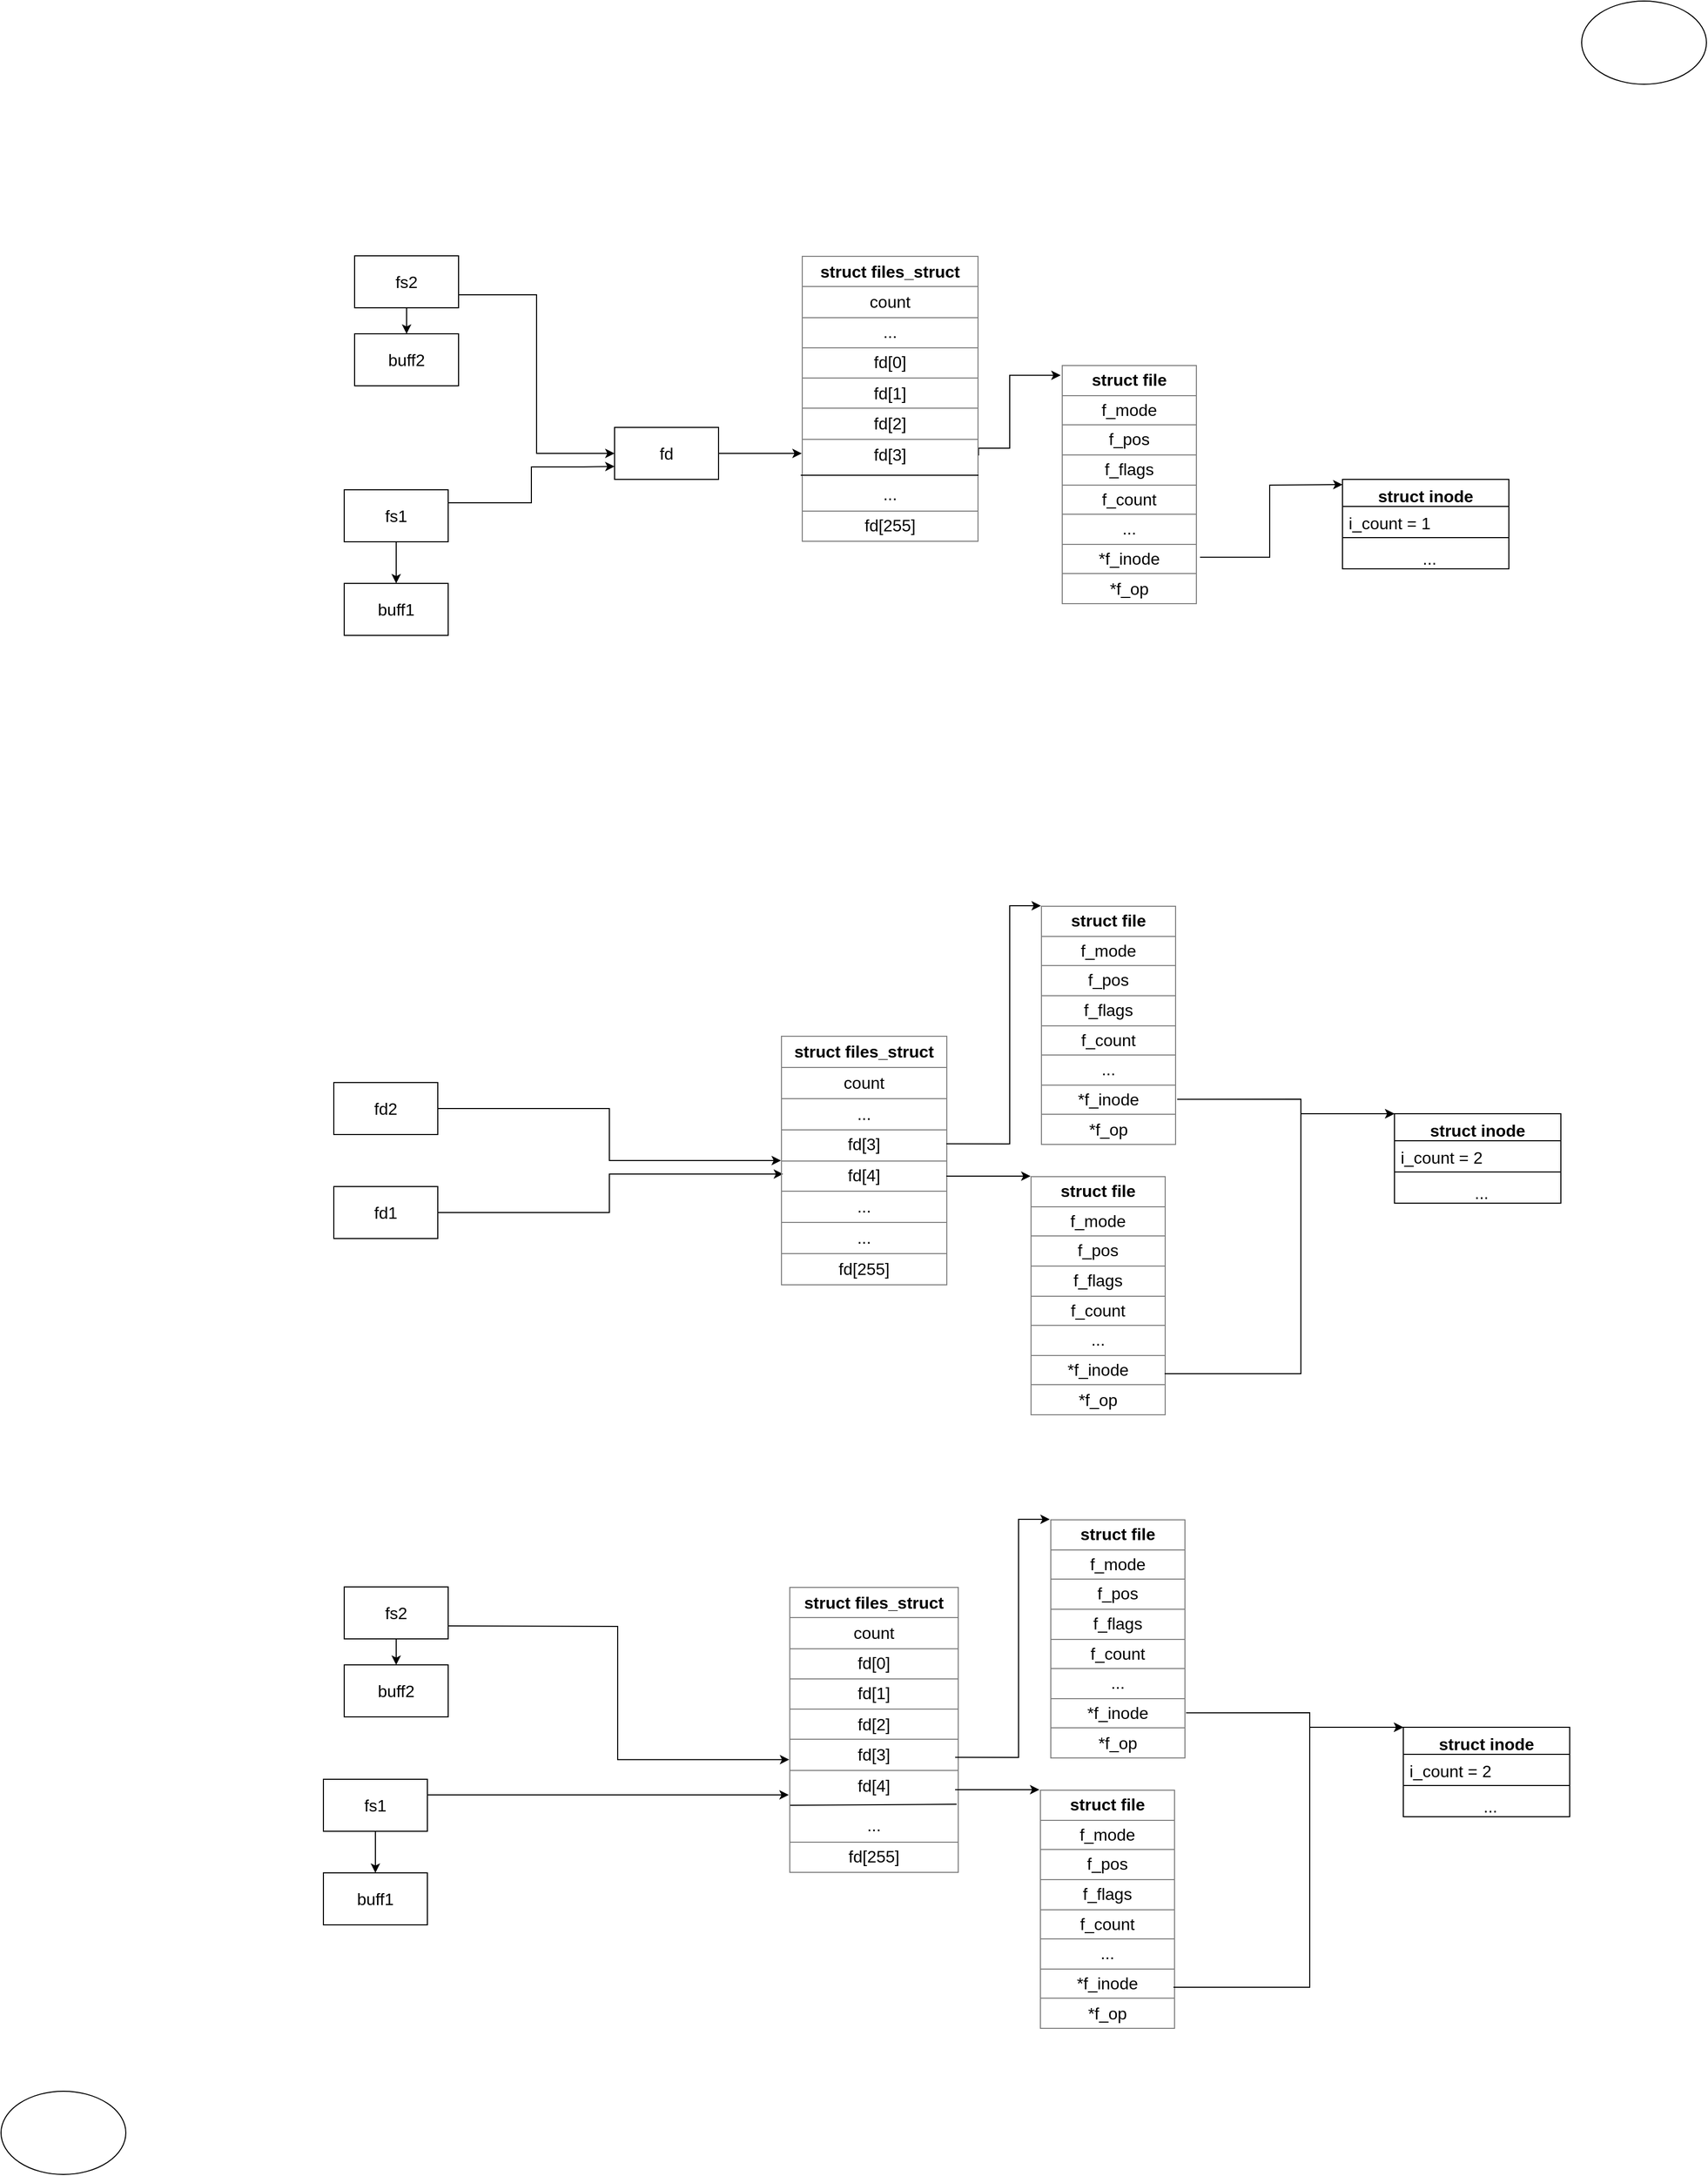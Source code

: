 <mxfile version="14.6.12" type="device" pages="3"><diagram id="3lZkyH6B-457ckv3Zj_H" name="os5_1"><mxGraphModel dx="4225" dy="2963" grid="1" gridSize="10" guides="1" tooltips="1" connect="1" arrows="1" fold="1" page="1" pageScale="1" pageWidth="850" pageHeight="1100" math="0" shadow="0"><root><mxCell id="0"/><mxCell id="1" parent="0"/><mxCell id="iBHcfalz3HtS7n1CRZev-12" style="edgeStyle=orthogonalEdgeStyle;rounded=0;orthogonalLoop=1;jettySize=auto;html=1;exitX=1;exitY=0.75;exitDx=0;exitDy=0;entryX=0;entryY=0.5;entryDx=0;entryDy=0;" parent="1" source="iBHcfalz3HtS7n1CRZev-1" target="iBHcfalz3HtS7n1CRZev-9" edge="1"><mxGeometry relative="1" as="geometry"/></mxCell><mxCell id="4EE2T88Vbik8Q-8ipsxU-1" style="edgeStyle=orthogonalEdgeStyle;rounded=0;orthogonalLoop=1;jettySize=auto;html=1;exitX=0.5;exitY=1;exitDx=0;exitDy=0;entryX=0.5;entryY=0;entryDx=0;entryDy=0;" parent="1" source="iBHcfalz3HtS7n1CRZev-1" target="iBHcfalz3HtS7n1CRZev-5" edge="1"><mxGeometry relative="1" as="geometry"/></mxCell><mxCell id="iBHcfalz3HtS7n1CRZev-1" value="&lt;font style=&quot;font-size: 16px&quot;&gt;fs2&lt;/font&gt;" style="rounded=0;whiteSpace=wrap;html=1;" parent="1" vertex="1"><mxGeometry x="90" y="55" width="100" height="50" as="geometry"/></mxCell><mxCell id="iBHcfalz3HtS7n1CRZev-13" style="edgeStyle=orthogonalEdgeStyle;rounded=0;orthogonalLoop=1;jettySize=auto;html=1;exitX=1;exitY=0.25;exitDx=0;exitDy=0;entryX=0;entryY=0.75;entryDx=0;entryDy=0;" parent="1" source="iBHcfalz3HtS7n1CRZev-2" target="iBHcfalz3HtS7n1CRZev-9" edge="1"><mxGeometry relative="1" as="geometry"><Array as="points"><mxPoint x="260" y="293"/><mxPoint x="260" y="258"/><mxPoint x="310" y="258"/></Array></mxGeometry></mxCell><mxCell id="4EE2T88Vbik8Q-8ipsxU-2" style="edgeStyle=orthogonalEdgeStyle;rounded=0;orthogonalLoop=1;jettySize=auto;html=1;exitX=0.5;exitY=1;exitDx=0;exitDy=0;entryX=0.5;entryY=0;entryDx=0;entryDy=0;" parent="1" source="iBHcfalz3HtS7n1CRZev-2" target="iBHcfalz3HtS7n1CRZev-6" edge="1"><mxGeometry relative="1" as="geometry"/></mxCell><mxCell id="iBHcfalz3HtS7n1CRZev-2" value="&lt;font style=&quot;font-size: 16px&quot;&gt;fs1&lt;/font&gt;" style="rounded=0;whiteSpace=wrap;html=1;" parent="1" vertex="1"><mxGeometry x="80" y="280" width="100" height="50" as="geometry"/></mxCell><mxCell id="iBHcfalz3HtS7n1CRZev-5" value="&lt;font style=&quot;font-size: 16px&quot;&gt;buff2&lt;/font&gt;" style="rounded=0;whiteSpace=wrap;html=1;" parent="1" vertex="1"><mxGeometry x="90" y="130" width="100" height="50" as="geometry"/></mxCell><mxCell id="iBHcfalz3HtS7n1CRZev-6" value="&lt;font style=&quot;font-size: 16px&quot;&gt;buff1&lt;/font&gt;" style="rounded=0;whiteSpace=wrap;html=1;" parent="1" vertex="1"><mxGeometry x="80" y="370" width="100" height="50" as="geometry"/></mxCell><mxCell id="dDY1ocg6oB-E4uYZxYtQ-2" style="edgeStyle=orthogonalEdgeStyle;rounded=0;orthogonalLoop=1;jettySize=auto;html=1;exitX=1;exitY=0.5;exitDx=0;exitDy=0;entryX=0;entryY=0.691;entryDx=0;entryDy=0;entryPerimeter=0;" parent="1" source="iBHcfalz3HtS7n1CRZev-9" target="iBHcfalz3HtS7n1CRZev-14" edge="1"><mxGeometry relative="1" as="geometry"><Array as="points"/></mxGeometry></mxCell><mxCell id="iBHcfalz3HtS7n1CRZev-9" value="&lt;font style=&quot;font-size: 16px&quot;&gt;fd&lt;/font&gt;" style="rounded=0;whiteSpace=wrap;html=1;" parent="1" vertex="1"><mxGeometry x="340" y="220" width="100" height="50" as="geometry"/></mxCell><mxCell id="iBHcfalz3HtS7n1CRZev-18" style="edgeStyle=orthogonalEdgeStyle;rounded=0;orthogonalLoop=1;jettySize=auto;html=1;exitX=1;exitY=0.698;exitDx=0;exitDy=0;entryX=-0.008;entryY=0.043;entryDx=0;entryDy=0;entryPerimeter=0;exitPerimeter=0;" parent="1" source="iBHcfalz3HtS7n1CRZev-14" target="iBHcfalz3HtS7n1CRZev-17" edge="1"><mxGeometry relative="1" as="geometry"><Array as="points"><mxPoint x="690" y="240"/><mxPoint x="720" y="240"/><mxPoint x="720" y="170"/></Array></mxGeometry></mxCell><mxCell id="iBHcfalz3HtS7n1CRZev-14" value="&lt;table style=&quot;width: 100% ; height: 100% ; border-collapse: collapse ; font-size: 16px&quot; width=&quot;100%&quot; cellpadding=&quot;4&quot; border=&quot;1&quot;&gt;&lt;tbody&gt;&lt;tr&gt;&lt;th align=&quot;center&quot;&gt;&lt;font style=&quot;font-size: 16px&quot;&gt;&lt;b&gt;struct files_struct&lt;br&gt;&lt;/b&gt;&lt;/font&gt;&lt;/th&gt;&lt;/tr&gt;&lt;tr align=&quot;center&quot;&gt;&lt;td&gt;&lt;font style=&quot;font-size: 16px&quot;&gt;count&lt;/font&gt;&lt;/td&gt;&lt;/tr&gt;&lt;tr align=&quot;center&quot;&gt;&lt;td&gt;&lt;font style=&quot;font-size: 16px&quot;&gt;...&lt;br&gt;&lt;/font&gt;&lt;/td&gt;&lt;/tr&gt;&lt;tr align=&quot;center&quot;&gt;&lt;td&gt;&lt;font style=&quot;font-size: 16px&quot;&gt;fd[0]&lt;br&gt;&lt;/font&gt;&lt;/td&gt;&lt;/tr&gt;&lt;tr align=&quot;center&quot;&gt;&lt;td&gt;&lt;font style=&quot;font-size: 16px&quot;&gt;fd[1]&lt;br&gt;&lt;/font&gt;&lt;/td&gt;&lt;/tr&gt;&lt;tr&gt;&lt;td style=&quot;text-align: center&quot;&gt;fd[2]&lt;/td&gt;&lt;/tr&gt;&lt;tr align=&quot;center&quot;&gt;&lt;td&gt;fd[3]&lt;br&gt;&lt;br&gt;...&lt;/td&gt;&lt;/tr&gt;&lt;tr align=&quot;center&quot;&gt;&lt;td&gt;&lt;font style=&quot;font-size: 16px&quot;&gt;fd[255]&lt;br&gt;&lt;/font&gt;&lt;/td&gt;&lt;/tr&gt;&lt;/tbody&gt;&lt;/table&gt;" style="text;html=1;strokeColor=none;fillColor=none;overflow=fill;" parent="1" vertex="1"><mxGeometry x="520" y="55" width="170" height="275" as="geometry"/></mxCell><mxCell id="iBHcfalz3HtS7n1CRZev-17" value="&lt;table style=&quot;width: 100% ; height: 100% ; border-collapse: collapse ; font-size: 16px&quot; width=&quot;100%&quot; cellpadding=&quot;4&quot; border=&quot;1&quot;&gt;&lt;tbody&gt;&lt;tr&gt;&lt;th align=&quot;center&quot;&gt;&lt;font style=&quot;font-size: 16px&quot;&gt;&lt;b&gt;struct file&lt;br&gt;&lt;/b&gt;&lt;/font&gt;&lt;/th&gt;&lt;/tr&gt;&lt;tr align=&quot;center&quot;&gt;&lt;td&gt;f_mode&lt;br&gt;&lt;/td&gt;&lt;/tr&gt;&lt;tr align=&quot;center&quot;&gt;&lt;td&gt;&lt;font style=&quot;font-size: 16px&quot;&gt;f_pos&lt;br&gt;&lt;/font&gt;&lt;/td&gt;&lt;/tr&gt;&lt;tr align=&quot;center&quot;&gt;&lt;td&gt;&lt;font style=&quot;font-size: 16px&quot;&gt;f_flags&lt;br&gt;&lt;/font&gt;&lt;/td&gt;&lt;/tr&gt;&lt;tr align=&quot;center&quot;&gt;&lt;td&gt;&lt;font style=&quot;font-size: 16px&quot;&gt;f_count&lt;br&gt;&lt;/font&gt;&lt;/td&gt;&lt;/tr&gt;&lt;tr align=&quot;center&quot;&gt;&lt;td&gt;&lt;font style=&quot;font-size: 16px&quot;&gt;...&lt;br&gt;&lt;/font&gt;&lt;/td&gt;&lt;/tr&gt;&lt;tr align=&quot;center&quot;&gt;&lt;td&gt;&lt;font style=&quot;font-size: 16px&quot;&gt;*f_inode&lt;br&gt;&lt;/font&gt;&lt;/td&gt;&lt;/tr&gt;&lt;tr align=&quot;center&quot;&gt;&lt;td&gt;*f_op&lt;br&gt;&lt;/td&gt;&lt;/tr&gt;&lt;/tbody&gt;&lt;/table&gt;" style="text;html=1;strokeColor=none;fillColor=none;overflow=fill;" parent="1" vertex="1"><mxGeometry x="770" y="160" width="130" height="230" as="geometry"/></mxCell><mxCell id="iBHcfalz3HtS7n1CRZev-20" style="edgeStyle=orthogonalEdgeStyle;rounded=0;orthogonalLoop=1;jettySize=auto;html=1;exitX=0;exitY=0.5;exitDx=0;exitDy=0;entryX=1.023;entryY=0.804;entryDx=0;entryDy=0;entryPerimeter=0;startArrow=classic;startFill=1;endArrow=none;endFill=0;" parent="1" target="iBHcfalz3HtS7n1CRZev-17" edge="1"><mxGeometry relative="1" as="geometry"><mxPoint x="1040" y="275" as="sourcePoint"/></mxGeometry></mxCell><mxCell id="IGV6GITC1BkFRd7kM9qq-7" value="" style="ellipse;whiteSpace=wrap;html=1;fillColor=none;" parent="1" vertex="1"><mxGeometry x="-250" y="1820" width="120" height="80" as="geometry"/></mxCell><mxCell id="IGV6GITC1BkFRd7kM9qq-8" value="" style="ellipse;whiteSpace=wrap;html=1;fillColor=none;" parent="1" vertex="1"><mxGeometry x="1270" y="-190" width="120" height="80" as="geometry"/></mxCell><mxCell id="IGV6GITC1BkFRd7kM9qq-27" style="edgeStyle=orthogonalEdgeStyle;rounded=0;orthogonalLoop=1;jettySize=auto;html=1;exitX=1;exitY=0.5;exitDx=0;exitDy=0;entryX=0.013;entryY=0.554;entryDx=0;entryDy=0;entryPerimeter=0;fontSize=16;" parent="1" source="IGV6GITC1BkFRd7kM9qq-12" target="IGV6GITC1BkFRd7kM9qq-17" edge="1"><mxGeometry relative="1" as="geometry"/></mxCell><mxCell id="IGV6GITC1BkFRd7kM9qq-12" value="&lt;span style=&quot;font-size: 16px&quot;&gt;fd1&lt;/span&gt;" style="rounded=0;whiteSpace=wrap;html=1;" parent="1" vertex="1"><mxGeometry x="70" y="950" width="100" height="50" as="geometry"/></mxCell><mxCell id="IGV6GITC1BkFRd7kM9qq-26" style="edgeStyle=orthogonalEdgeStyle;rounded=0;orthogonalLoop=1;jettySize=auto;html=1;exitX=1;exitY=0.5;exitDx=0;exitDy=0;fontSize=16;" parent="1" source="IGV6GITC1BkFRd7kM9qq-13" target="IGV6GITC1BkFRd7kM9qq-17" edge="1"><mxGeometry relative="1" as="geometry"><mxPoint x="490" y="910" as="targetPoint"/></mxGeometry></mxCell><mxCell id="IGV6GITC1BkFRd7kM9qq-13" value="&lt;span style=&quot;font-size: 16px&quot;&gt;fd2&lt;br&gt;&lt;/span&gt;" style="rounded=0;whiteSpace=wrap;html=1;" parent="1" vertex="1"><mxGeometry x="70" y="850" width="100" height="50" as="geometry"/></mxCell><mxCell id="IGV6GITC1BkFRd7kM9qq-17" value="&lt;table style=&quot;width: 100% ; height: 100% ; border-collapse: collapse ; font-size: 16px&quot; width=&quot;100%&quot; cellpadding=&quot;4&quot; border=&quot;1&quot;&gt;&lt;tbody&gt;&lt;tr&gt;&lt;th align=&quot;center&quot;&gt;&lt;font style=&quot;font-size: 16px&quot;&gt;&lt;b&gt;struct files_struct&lt;br&gt;&lt;/b&gt;&lt;/font&gt;&lt;/th&gt;&lt;/tr&gt;&lt;tr align=&quot;center&quot;&gt;&lt;td&gt;&lt;font style=&quot;font-size: 16px&quot;&gt;count&lt;/font&gt;&lt;/td&gt;&lt;/tr&gt;&lt;tr align=&quot;center&quot;&gt;&lt;td&gt;&lt;font style=&quot;font-size: 16px&quot;&gt;...&lt;br&gt;&lt;/font&gt;&lt;/td&gt;&lt;/tr&gt;&lt;tr align=&quot;center&quot;&gt;&lt;td&gt;&lt;font style=&quot;font-size: 16px&quot;&gt;fd[3]&lt;br&gt;&lt;/font&gt;&lt;/td&gt;&lt;/tr&gt;&lt;tr align=&quot;center&quot;&gt;&lt;td&gt;&lt;font style=&quot;font-size: 16px&quot;&gt;fd[4]&lt;br&gt;&lt;/font&gt;&lt;/td&gt;&lt;/tr&gt;&lt;tr&gt;&lt;td style=&quot;text-align: center&quot;&gt;...&lt;/td&gt;&lt;/tr&gt;&lt;tr align=&quot;center&quot;&gt;&lt;td&gt;&lt;font style=&quot;font-size: 16px&quot;&gt;...&lt;br&gt;&lt;/font&gt;&lt;/td&gt;&lt;/tr&gt;&lt;tr align=&quot;center&quot;&gt;&lt;td&gt;&lt;font style=&quot;font-size: 16px&quot;&gt;fd[255]&lt;br&gt;&lt;/font&gt;&lt;/td&gt;&lt;/tr&gt;&lt;/tbody&gt;&lt;/table&gt;" style="text;html=1;strokeColor=none;fillColor=none;overflow=fill;" parent="1" vertex="1"><mxGeometry x="500" y="805" width="160" height="240" as="geometry"/></mxCell><mxCell id="IGV6GITC1BkFRd7kM9qq-22" value="struct inode" style="swimlane;fontStyle=1;align=center;verticalAlign=top;childLayout=stackLayout;horizontal=1;startSize=26;horizontalStack=0;resizeParent=1;resizeParentMax=0;resizeLast=0;collapsible=1;marginBottom=0;fillColor=none;fontSize=16;" parent="1" vertex="1"><mxGeometry x="1040" y="270" width="160" height="86" as="geometry"/></mxCell><mxCell id="IGV6GITC1BkFRd7kM9qq-23" value="i_count = 1" style="text;strokeColor=none;fillColor=none;align=left;verticalAlign=top;spacingLeft=4;spacingRight=4;overflow=hidden;rotatable=0;points=[[0,0.5],[1,0.5]];portConstraint=eastwest;fontSize=16;" parent="IGV6GITC1BkFRd7kM9qq-22" vertex="1"><mxGeometry y="26" width="160" height="26" as="geometry"/></mxCell><mxCell id="IGV6GITC1BkFRd7kM9qq-24" value="" style="line;strokeWidth=1;fillColor=none;align=left;verticalAlign=middle;spacingTop=-1;spacingLeft=3;spacingRight=3;rotatable=0;labelPosition=right;points=[];portConstraint=eastwest;" parent="IGV6GITC1BkFRd7kM9qq-22" vertex="1"><mxGeometry y="52" width="160" height="8" as="geometry"/></mxCell><mxCell id="IGV6GITC1BkFRd7kM9qq-25" value="                ..." style="text;strokeColor=none;fillColor=none;align=left;verticalAlign=top;spacingLeft=4;spacingRight=4;overflow=hidden;rotatable=0;points=[[0,0.5],[1,0.5]];portConstraint=eastwest;fontSize=16;" parent="IGV6GITC1BkFRd7kM9qq-22" vertex="1"><mxGeometry y="60" width="160" height="26" as="geometry"/></mxCell><mxCell id="IGV6GITC1BkFRd7kM9qq-28" value="&lt;table style=&quot;width: 100% ; height: 100% ; border-collapse: collapse ; font-size: 16px&quot; width=&quot;100%&quot; cellpadding=&quot;4&quot; border=&quot;1&quot;&gt;&lt;tbody&gt;&lt;tr&gt;&lt;th align=&quot;center&quot;&gt;&lt;font style=&quot;font-size: 16px&quot;&gt;&lt;b&gt;struct file&lt;br&gt;&lt;/b&gt;&lt;/font&gt;&lt;/th&gt;&lt;/tr&gt;&lt;tr align=&quot;center&quot;&gt;&lt;td&gt;f_mode&lt;br&gt;&lt;/td&gt;&lt;/tr&gt;&lt;tr align=&quot;center&quot;&gt;&lt;td&gt;&lt;font style=&quot;font-size: 16px&quot;&gt;f_pos&lt;br&gt;&lt;/font&gt;&lt;/td&gt;&lt;/tr&gt;&lt;tr align=&quot;center&quot;&gt;&lt;td&gt;&lt;font style=&quot;font-size: 16px&quot;&gt;f_flags&lt;br&gt;&lt;/font&gt;&lt;/td&gt;&lt;/tr&gt;&lt;tr align=&quot;center&quot;&gt;&lt;td&gt;&lt;font style=&quot;font-size: 16px&quot;&gt;f_count&lt;br&gt;&lt;/font&gt;&lt;/td&gt;&lt;/tr&gt;&lt;tr align=&quot;center&quot;&gt;&lt;td&gt;&lt;font style=&quot;font-size: 16px&quot;&gt;...&lt;br&gt;&lt;/font&gt;&lt;/td&gt;&lt;/tr&gt;&lt;tr align=&quot;center&quot;&gt;&lt;td&gt;&lt;font style=&quot;font-size: 16px&quot;&gt;*f_inode&lt;br&gt;&lt;/font&gt;&lt;/td&gt;&lt;/tr&gt;&lt;tr align=&quot;center&quot;&gt;&lt;td&gt;*f_op&lt;br&gt;&lt;/td&gt;&lt;/tr&gt;&lt;/tbody&gt;&lt;/table&gt;" style="text;html=1;strokeColor=none;fillColor=none;overflow=fill;" parent="1" vertex="1"><mxGeometry x="750" y="680" width="130" height="230" as="geometry"/></mxCell><mxCell id="IGV6GITC1BkFRd7kM9qq-29" value="&lt;table style=&quot;width: 100% ; height: 100% ; border-collapse: collapse ; font-size: 16px&quot; width=&quot;100%&quot; cellpadding=&quot;4&quot; border=&quot;1&quot;&gt;&lt;tbody&gt;&lt;tr&gt;&lt;th align=&quot;center&quot;&gt;&lt;font style=&quot;font-size: 16px&quot;&gt;&lt;b&gt;struct file&lt;br&gt;&lt;/b&gt;&lt;/font&gt;&lt;/th&gt;&lt;/tr&gt;&lt;tr align=&quot;center&quot;&gt;&lt;td&gt;f_mode&lt;br&gt;&lt;/td&gt;&lt;/tr&gt;&lt;tr align=&quot;center&quot;&gt;&lt;td&gt;&lt;font style=&quot;font-size: 16px&quot;&gt;f_pos&lt;br&gt;&lt;/font&gt;&lt;/td&gt;&lt;/tr&gt;&lt;tr align=&quot;center&quot;&gt;&lt;td&gt;&lt;font style=&quot;font-size: 16px&quot;&gt;f_flags&lt;br&gt;&lt;/font&gt;&lt;/td&gt;&lt;/tr&gt;&lt;tr align=&quot;center&quot;&gt;&lt;td&gt;&lt;font style=&quot;font-size: 16px&quot;&gt;f_count&lt;br&gt;&lt;/font&gt;&lt;/td&gt;&lt;/tr&gt;&lt;tr align=&quot;center&quot;&gt;&lt;td&gt;&lt;font style=&quot;font-size: 16px&quot;&gt;...&lt;br&gt;&lt;/font&gt;&lt;/td&gt;&lt;/tr&gt;&lt;tr align=&quot;center&quot;&gt;&lt;td&gt;&lt;font style=&quot;font-size: 16px&quot;&gt;*f_inode&lt;br&gt;&lt;/font&gt;&lt;/td&gt;&lt;/tr&gt;&lt;tr align=&quot;center&quot;&gt;&lt;td&gt;*f_op&lt;br&gt;&lt;/td&gt;&lt;/tr&gt;&lt;/tbody&gt;&lt;/table&gt;" style="text;html=1;strokeColor=none;fillColor=none;overflow=fill;" parent="1" vertex="1"><mxGeometry x="740" y="940" width="130" height="230" as="geometry"/></mxCell><mxCell id="IGV6GITC1BkFRd7kM9qq-30" value="" style="endArrow=classic;html=1;fontSize=16;entryX=0;entryY=0;entryDx=0;entryDy=0;exitX=0.994;exitY=0.433;exitDx=0;exitDy=0;exitPerimeter=0;rounded=0;" parent="1" source="IGV6GITC1BkFRd7kM9qq-17" target="IGV6GITC1BkFRd7kM9qq-28" edge="1"><mxGeometry width="50" height="50" relative="1" as="geometry"><mxPoint x="660" y="970" as="sourcePoint"/><mxPoint x="710" y="920" as="targetPoint"/><Array as="points"><mxPoint x="720" y="909"/><mxPoint x="720" y="680"/></Array></mxGeometry></mxCell><mxCell id="IGV6GITC1BkFRd7kM9qq-31" value="" style="endArrow=classic;html=1;fontSize=16;entryX=0;entryY=0;entryDx=0;entryDy=0;" parent="1" target="IGV6GITC1BkFRd7kM9qq-29" edge="1"><mxGeometry width="50" height="50" relative="1" as="geometry"><mxPoint x="659" y="940" as="sourcePoint"/><mxPoint x="710" y="920" as="targetPoint"/></mxGeometry></mxCell><mxCell id="IGV6GITC1BkFRd7kM9qq-32" value="struct inode" style="swimlane;fontStyle=1;align=center;verticalAlign=top;childLayout=stackLayout;horizontal=1;startSize=26;horizontalStack=0;resizeParent=1;resizeParentMax=0;resizeLast=0;collapsible=1;marginBottom=0;fillColor=none;fontSize=16;" parent="1" vertex="1"><mxGeometry x="1090" y="880" width="160" height="86" as="geometry"/></mxCell><mxCell id="IGV6GITC1BkFRd7kM9qq-33" value="i_count = 2" style="text;strokeColor=none;fillColor=none;align=left;verticalAlign=top;spacingLeft=4;spacingRight=4;overflow=hidden;rotatable=0;points=[[0,0.5],[1,0.5]];portConstraint=eastwest;fontSize=16;" parent="IGV6GITC1BkFRd7kM9qq-32" vertex="1"><mxGeometry y="26" width="160" height="26" as="geometry"/></mxCell><mxCell id="IGV6GITC1BkFRd7kM9qq-34" value="" style="line;strokeWidth=1;fillColor=none;align=left;verticalAlign=middle;spacingTop=-1;spacingLeft=3;spacingRight=3;rotatable=0;labelPosition=right;points=[];portConstraint=eastwest;" parent="IGV6GITC1BkFRd7kM9qq-32" vertex="1"><mxGeometry y="52" width="160" height="8" as="geometry"/></mxCell><mxCell id="IGV6GITC1BkFRd7kM9qq-35" value="                ..." style="text;strokeColor=none;fillColor=none;align=left;verticalAlign=top;spacingLeft=4;spacingRight=4;overflow=hidden;rotatable=0;points=[[0,0.5],[1,0.5]];portConstraint=eastwest;fontSize=16;" parent="IGV6GITC1BkFRd7kM9qq-32" vertex="1"><mxGeometry y="60" width="160" height="26" as="geometry"/></mxCell><mxCell id="IGV6GITC1BkFRd7kM9qq-36" value="" style="endArrow=classic;html=1;fontSize=16;entryX=0;entryY=0;entryDx=0;entryDy=0;exitX=1.008;exitY=0.809;exitDx=0;exitDy=0;exitPerimeter=0;rounded=0;" parent="1" source="IGV6GITC1BkFRd7kM9qq-28" target="IGV6GITC1BkFRd7kM9qq-32" edge="1"><mxGeometry width="50" height="50" relative="1" as="geometry"><mxPoint x="660" y="920" as="sourcePoint"/><mxPoint x="710" y="870" as="targetPoint"/><Array as="points"><mxPoint x="1000" y="866"/><mxPoint x="1000" y="880"/></Array></mxGeometry></mxCell><mxCell id="IGV6GITC1BkFRd7kM9qq-37" value="" style="endArrow=classic;html=1;fontSize=16;entryX=0;entryY=0;entryDx=0;entryDy=0;exitX=0.992;exitY=0.826;exitDx=0;exitDy=0;exitPerimeter=0;rounded=0;" parent="1" source="IGV6GITC1BkFRd7kM9qq-29" target="IGV6GITC1BkFRd7kM9qq-32" edge="1"><mxGeometry width="50" height="50" relative="1" as="geometry"><mxPoint x="660" y="920" as="sourcePoint"/><mxPoint x="710" y="870" as="targetPoint"/><Array as="points"><mxPoint x="1000" y="1130"/><mxPoint x="1000" y="880"/></Array></mxGeometry></mxCell><mxCell id="IGV6GITC1BkFRd7kM9qq-38" style="edgeStyle=orthogonalEdgeStyle;rounded=0;orthogonalLoop=1;jettySize=auto;html=1;exitX=1;exitY=0.75;exitDx=0;exitDy=0;entryX=0.003;entryY=0.604;entryDx=0;entryDy=0;entryPerimeter=0;" parent="1" target="IGV6GITC1BkFRd7kM9qq-47" edge="1"><mxGeometry relative="1" as="geometry"><mxPoint x="327.5" y="1525" as="targetPoint"/><mxPoint x="177.5" y="1372.5" as="sourcePoint"/></mxGeometry></mxCell><mxCell id="IGV6GITC1BkFRd7kM9qq-40" style="edgeStyle=orthogonalEdgeStyle;rounded=0;orthogonalLoop=1;jettySize=auto;html=1;exitX=1;exitY=0.5;exitDx=0;exitDy=0;" parent="1" source="4EE2T88Vbik8Q-8ipsxU-6" target="IGV6GITC1BkFRd7kM9qq-47" edge="1"><mxGeometry relative="1" as="geometry"><Array as="points"><mxPoint x="160" y="1535"/></Array><mxPoint x="327.5" y="1537.5" as="targetPoint"/><mxPoint x="167.5" y="1572.5" as="sourcePoint"/></mxGeometry></mxCell><mxCell id="IGV6GITC1BkFRd7kM9qq-47" value="&lt;table style=&quot;width: 100% ; height: 100% ; border-collapse: collapse ; font-size: 16px&quot; width=&quot;100%&quot; cellpadding=&quot;4&quot; border=&quot;1&quot;&gt;&lt;tbody&gt;&lt;tr&gt;&lt;th align=&quot;center&quot;&gt;&lt;font style=&quot;font-size: 16px&quot;&gt;&lt;b&gt;struct files_struct&lt;br&gt;&lt;/b&gt;&lt;/font&gt;&lt;/th&gt;&lt;/tr&gt;&lt;tr align=&quot;center&quot;&gt;&lt;td&gt;&lt;font style=&quot;font-size: 16px&quot;&gt;count&lt;/font&gt;&lt;/td&gt;&lt;/tr&gt;&lt;tr align=&quot;center&quot;&gt;&lt;td&gt;&lt;font style=&quot;font-size: 16px&quot;&gt;fd[0]&lt;/font&gt;&lt;/td&gt;&lt;/tr&gt;&lt;tr align=&quot;center&quot;&gt;&lt;td&gt;&lt;font style=&quot;font-size: 16px&quot;&gt;fd[1]&lt;br&gt;&lt;/font&gt;&lt;/td&gt;&lt;/tr&gt;&lt;tr align=&quot;center&quot;&gt;&lt;td&gt;&lt;font style=&quot;font-size: 16px&quot;&gt;fd[2]&lt;br&gt;&lt;/font&gt;&lt;/td&gt;&lt;/tr&gt;&lt;tr&gt;&lt;td style=&quot;text-align: center&quot;&gt;fd[3]&lt;/td&gt;&lt;/tr&gt;&lt;tr align=&quot;center&quot;&gt;&lt;td&gt;&lt;font style=&quot;font-size: 16px&quot;&gt;fd[4]&lt;br&gt;&lt;br&gt;...&lt;/font&gt;&lt;/td&gt;&lt;/tr&gt;&lt;tr align=&quot;center&quot;&gt;&lt;td&gt;&lt;font style=&quot;font-size: 16px&quot;&gt;fd[255]&lt;br&gt;&lt;/font&gt;&lt;/td&gt;&lt;/tr&gt;&lt;/tbody&gt;&lt;/table&gt;" style="text;html=1;strokeColor=none;fillColor=none;overflow=fill;" parent="1" vertex="1"><mxGeometry x="507.5" y="1335" width="162.5" height="275" as="geometry"/></mxCell><mxCell id="IGV6GITC1BkFRd7kM9qq-56" value="&lt;table style=&quot;width: 100% ; height: 100% ; border-collapse: collapse ; font-size: 16px&quot; width=&quot;100%&quot; cellpadding=&quot;4&quot; border=&quot;1&quot;&gt;&lt;tbody&gt;&lt;tr&gt;&lt;th align=&quot;center&quot;&gt;&lt;font style=&quot;font-size: 16px&quot;&gt;&lt;b&gt;struct file&lt;br&gt;&lt;/b&gt;&lt;/font&gt;&lt;/th&gt;&lt;/tr&gt;&lt;tr align=&quot;center&quot;&gt;&lt;td&gt;f_mode&lt;br&gt;&lt;/td&gt;&lt;/tr&gt;&lt;tr align=&quot;center&quot;&gt;&lt;td&gt;&lt;font style=&quot;font-size: 16px&quot;&gt;f_pos&lt;br&gt;&lt;/font&gt;&lt;/td&gt;&lt;/tr&gt;&lt;tr align=&quot;center&quot;&gt;&lt;td&gt;&lt;font style=&quot;font-size: 16px&quot;&gt;f_flags&lt;br&gt;&lt;/font&gt;&lt;/td&gt;&lt;/tr&gt;&lt;tr align=&quot;center&quot;&gt;&lt;td&gt;&lt;font style=&quot;font-size: 16px&quot;&gt;f_count&lt;br&gt;&lt;/font&gt;&lt;/td&gt;&lt;/tr&gt;&lt;tr align=&quot;center&quot;&gt;&lt;td&gt;&lt;font style=&quot;font-size: 16px&quot;&gt;...&lt;br&gt;&lt;/font&gt;&lt;/td&gt;&lt;/tr&gt;&lt;tr align=&quot;center&quot;&gt;&lt;td&gt;&lt;font style=&quot;font-size: 16px&quot;&gt;*f_inode&lt;br&gt;&lt;/font&gt;&lt;/td&gt;&lt;/tr&gt;&lt;tr align=&quot;center&quot;&gt;&lt;td&gt;*f_op&lt;br&gt;&lt;/td&gt;&lt;/tr&gt;&lt;/tbody&gt;&lt;/table&gt;" style="text;html=1;strokeColor=none;fillColor=none;overflow=fill;" parent="1" vertex="1"><mxGeometry x="758.5" y="1270" width="130" height="230" as="geometry"/></mxCell><mxCell id="IGV6GITC1BkFRd7kM9qq-57" value="&lt;table style=&quot;width: 100% ; height: 100% ; border-collapse: collapse ; font-size: 16px&quot; width=&quot;100%&quot; cellpadding=&quot;4&quot; border=&quot;1&quot;&gt;&lt;tbody&gt;&lt;tr&gt;&lt;th align=&quot;center&quot;&gt;&lt;font style=&quot;font-size: 16px&quot;&gt;&lt;b&gt;struct file&lt;br&gt;&lt;/b&gt;&lt;/font&gt;&lt;/th&gt;&lt;/tr&gt;&lt;tr align=&quot;center&quot;&gt;&lt;td&gt;f_mode&lt;br&gt;&lt;/td&gt;&lt;/tr&gt;&lt;tr align=&quot;center&quot;&gt;&lt;td&gt;&lt;font style=&quot;font-size: 16px&quot;&gt;f_pos&lt;br&gt;&lt;/font&gt;&lt;/td&gt;&lt;/tr&gt;&lt;tr align=&quot;center&quot;&gt;&lt;td&gt;&lt;font style=&quot;font-size: 16px&quot;&gt;f_flags&lt;br&gt;&lt;/font&gt;&lt;/td&gt;&lt;/tr&gt;&lt;tr align=&quot;center&quot;&gt;&lt;td&gt;&lt;font style=&quot;font-size: 16px&quot;&gt;f_count&lt;br&gt;&lt;/font&gt;&lt;/td&gt;&lt;/tr&gt;&lt;tr align=&quot;center&quot;&gt;&lt;td&gt;&lt;font style=&quot;font-size: 16px&quot;&gt;...&lt;br&gt;&lt;/font&gt;&lt;/td&gt;&lt;/tr&gt;&lt;tr align=&quot;center&quot;&gt;&lt;td&gt;&lt;font style=&quot;font-size: 16px&quot;&gt;*f_inode&lt;br&gt;&lt;/font&gt;&lt;/td&gt;&lt;/tr&gt;&lt;tr align=&quot;center&quot;&gt;&lt;td&gt;*f_op&lt;br&gt;&lt;/td&gt;&lt;/tr&gt;&lt;/tbody&gt;&lt;/table&gt;" style="text;html=1;strokeColor=none;fillColor=none;overflow=fill;" parent="1" vertex="1"><mxGeometry x="748.5" y="1530" width="130" height="230" as="geometry"/></mxCell><mxCell id="IGV6GITC1BkFRd7kM9qq-58" value="" style="endArrow=classic;html=1;fontSize=16;entryX=0;entryY=0;entryDx=0;entryDy=0;exitX=0.994;exitY=0.433;exitDx=0;exitDy=0;exitPerimeter=0;rounded=0;" parent="1" target="IGV6GITC1BkFRd7kM9qq-56" edge="1"><mxGeometry width="50" height="50" relative="1" as="geometry"><mxPoint x="667.54" y="1498.92" as="sourcePoint"/><mxPoint x="718.5" y="1510" as="targetPoint"/><Array as="points"><mxPoint x="728.5" y="1499"/><mxPoint x="728.5" y="1270"/></Array></mxGeometry></mxCell><mxCell id="IGV6GITC1BkFRd7kM9qq-59" value="" style="endArrow=classic;html=1;fontSize=16;entryX=0;entryY=0;entryDx=0;entryDy=0;" parent="1" target="IGV6GITC1BkFRd7kM9qq-57" edge="1"><mxGeometry width="50" height="50" relative="1" as="geometry"><mxPoint x="667.5" y="1530" as="sourcePoint"/><mxPoint x="718.5" y="1510" as="targetPoint"/></mxGeometry></mxCell><mxCell id="IGV6GITC1BkFRd7kM9qq-60" value="struct inode" style="swimlane;fontStyle=1;align=center;verticalAlign=top;childLayout=stackLayout;horizontal=1;startSize=26;horizontalStack=0;resizeParent=1;resizeParentMax=0;resizeLast=0;collapsible=1;marginBottom=0;fillColor=none;fontSize=16;" parent="1" vertex="1"><mxGeometry x="1098.5" y="1470" width="160" height="86" as="geometry"/></mxCell><mxCell id="IGV6GITC1BkFRd7kM9qq-61" value="i_count = 2" style="text;strokeColor=none;fillColor=none;align=left;verticalAlign=top;spacingLeft=4;spacingRight=4;overflow=hidden;rotatable=0;points=[[0,0.5],[1,0.5]];portConstraint=eastwest;fontSize=16;" parent="IGV6GITC1BkFRd7kM9qq-60" vertex="1"><mxGeometry y="26" width="160" height="26" as="geometry"/></mxCell><mxCell id="IGV6GITC1BkFRd7kM9qq-62" value="" style="line;strokeWidth=1;fillColor=none;align=left;verticalAlign=middle;spacingTop=-1;spacingLeft=3;spacingRight=3;rotatable=0;labelPosition=right;points=[];portConstraint=eastwest;" parent="IGV6GITC1BkFRd7kM9qq-60" vertex="1"><mxGeometry y="52" width="160" height="8" as="geometry"/></mxCell><mxCell id="IGV6GITC1BkFRd7kM9qq-63" value="                ..." style="text;strokeColor=none;fillColor=none;align=left;verticalAlign=top;spacingLeft=4;spacingRight=4;overflow=hidden;rotatable=0;points=[[0,0.5],[1,0.5]];portConstraint=eastwest;fontSize=16;" parent="IGV6GITC1BkFRd7kM9qq-60" vertex="1"><mxGeometry y="60" width="160" height="26" as="geometry"/></mxCell><mxCell id="IGV6GITC1BkFRd7kM9qq-64" value="" style="endArrow=classic;html=1;fontSize=16;entryX=0;entryY=0;entryDx=0;entryDy=0;exitX=1.008;exitY=0.809;exitDx=0;exitDy=0;exitPerimeter=0;rounded=0;" parent="1" source="IGV6GITC1BkFRd7kM9qq-56" target="IGV6GITC1BkFRd7kM9qq-60" edge="1"><mxGeometry width="50" height="50" relative="1" as="geometry"><mxPoint x="668.5" y="1510" as="sourcePoint"/><mxPoint x="718.5" y="1460" as="targetPoint"/><Array as="points"><mxPoint x="1008.5" y="1456"/><mxPoint x="1008.5" y="1470"/></Array></mxGeometry></mxCell><mxCell id="IGV6GITC1BkFRd7kM9qq-65" value="" style="endArrow=classic;html=1;fontSize=16;entryX=0;entryY=0;entryDx=0;entryDy=0;exitX=0.992;exitY=0.826;exitDx=0;exitDy=0;exitPerimeter=0;rounded=0;" parent="1" source="IGV6GITC1BkFRd7kM9qq-57" target="IGV6GITC1BkFRd7kM9qq-60" edge="1"><mxGeometry width="50" height="50" relative="1" as="geometry"><mxPoint x="668.5" y="1510" as="sourcePoint"/><mxPoint x="718.5" y="1460" as="targetPoint"/><Array as="points"><mxPoint x="1008.5" y="1720"/><mxPoint x="1008.5" y="1470"/></Array></mxGeometry></mxCell><mxCell id="4EE2T88Vbik8Q-8ipsxU-3" style="edgeStyle=orthogonalEdgeStyle;rounded=0;orthogonalLoop=1;jettySize=auto;html=1;exitX=0.5;exitY=1;exitDx=0;exitDy=0;entryX=0.5;entryY=0;entryDx=0;entryDy=0;" parent="1" source="4EE2T88Vbik8Q-8ipsxU-4" target="4EE2T88Vbik8Q-8ipsxU-7" edge="1"><mxGeometry relative="1" as="geometry"/></mxCell><mxCell id="4EE2T88Vbik8Q-8ipsxU-4" value="&lt;font style=&quot;font-size: 16px&quot;&gt;fs2&lt;/font&gt;" style="rounded=0;whiteSpace=wrap;html=1;" parent="1" vertex="1"><mxGeometry x="80" y="1335" width="100" height="50" as="geometry"/></mxCell><mxCell id="4EE2T88Vbik8Q-8ipsxU-5" style="edgeStyle=orthogonalEdgeStyle;rounded=0;orthogonalLoop=1;jettySize=auto;html=1;exitX=0.5;exitY=1;exitDx=0;exitDy=0;entryX=0.5;entryY=0;entryDx=0;entryDy=0;" parent="1" source="4EE2T88Vbik8Q-8ipsxU-6" target="4EE2T88Vbik8Q-8ipsxU-8" edge="1"><mxGeometry relative="1" as="geometry"/></mxCell><mxCell id="4EE2T88Vbik8Q-8ipsxU-6" value="&lt;font style=&quot;font-size: 16px&quot;&gt;fs1&lt;/font&gt;" style="rounded=0;whiteSpace=wrap;html=1;" parent="1" vertex="1"><mxGeometry x="60" y="1520" width="100" height="50" as="geometry"/></mxCell><mxCell id="4EE2T88Vbik8Q-8ipsxU-7" value="&lt;font style=&quot;font-size: 16px&quot;&gt;buff2&lt;/font&gt;" style="rounded=0;whiteSpace=wrap;html=1;" parent="1" vertex="1"><mxGeometry x="80" y="1410" width="100" height="50" as="geometry"/></mxCell><mxCell id="4EE2T88Vbik8Q-8ipsxU-8" value="&lt;font style=&quot;font-size: 16px&quot;&gt;buff1&lt;/font&gt;" style="rounded=0;whiteSpace=wrap;html=1;" parent="1" vertex="1"><mxGeometry x="60" y="1610" width="100" height="50" as="geometry"/></mxCell><mxCell id="f0vQ-rq0YLENBrKNpcTx-1" value="" style="endArrow=none;html=1;" edge="1" parent="1"><mxGeometry width="50" height="50" relative="1" as="geometry"><mxPoint x="519" y="266" as="sourcePoint"/><mxPoint x="690" y="266" as="targetPoint"/></mxGeometry></mxCell><mxCell id="f0vQ-rq0YLENBrKNpcTx-3" value="" style="endArrow=none;html=1;exitX=0.009;exitY=0.9;exitDx=0;exitDy=0;exitPerimeter=0;entryX=1.009;entryY=0.896;entryDx=0;entryDy=0;entryPerimeter=0;" edge="1" parent="1"><mxGeometry width="50" height="50" relative="1" as="geometry"><mxPoint x="508.94" y="1545" as="sourcePoint"/><mxPoint x="668.94" y="1544.04" as="targetPoint"/></mxGeometry></mxCell></root></mxGraphModel></diagram><diagram id="rf8pf5Xp6eyrgD8ekAdx" name="os5_2"><mxGraphModel dx="893" dy="660" grid="1" gridSize="10" guides="1" tooltips="1" connect="1" arrows="1" fold="1" page="1" pageScale="1" pageWidth="850" pageHeight="1100" math="0" shadow="0"><root><mxCell id="Jny4XFDdHmDY4lThA1wT-0"/><mxCell id="Jny4XFDdHmDY4lThA1wT-1" parent="Jny4XFDdHmDY4lThA1wT-0"/><mxCell id="NXQ7AhztiPww-0wvQlMj-0" style="edgeStyle=orthogonalEdgeStyle;rounded=0;orthogonalLoop=1;jettySize=auto;html=1;exitX=1;exitY=0.5;exitDx=0;exitDy=0;entryX=0.005;entryY=0.719;entryDx=0;entryDy=0;entryPerimeter=0;" parent="Jny4XFDdHmDY4lThA1wT-1" source="NXQ7AhztiPww-0wvQlMj-1" target="NXQ7AhztiPww-0wvQlMj-3" edge="1"><mxGeometry relative="1" as="geometry"/></mxCell><mxCell id="NXQ7AhztiPww-0wvQlMj-1" value="&lt;font style=&quot;font-size: 16px&quot;&gt;fd1&lt;/font&gt;" style="rounded=0;whiteSpace=wrap;html=1;" parent="Jny4XFDdHmDY4lThA1wT-1" vertex="1"><mxGeometry x="40" y="170" width="100" height="50" as="geometry"/></mxCell><mxCell id="NXQ7AhztiPww-0wvQlMj-2" style="edgeStyle=orthogonalEdgeStyle;rounded=0;orthogonalLoop=1;jettySize=auto;html=1;exitX=1.003;exitY=0.719;exitDx=0;exitDy=0;entryX=-0.008;entryY=0.043;entryDx=0;entryDy=0;entryPerimeter=0;exitPerimeter=0;" parent="Jny4XFDdHmDY4lThA1wT-1" source="NXQ7AhztiPww-0wvQlMj-3" target="NXQ7AhztiPww-0wvQlMj-4" edge="1"><mxGeometry relative="1" as="geometry"><Array as="points"><mxPoint x="420" y="251"/><mxPoint x="420" y="10"/></Array></mxGeometry></mxCell><mxCell id="NXQ7AhztiPww-0wvQlMj-10" style="edgeStyle=orthogonalEdgeStyle;rounded=0;orthogonalLoop=1;jettySize=auto;html=1;exitX=1;exitY=0.829;exitDx=0;exitDy=0;entryX=0;entryY=0.052;entryDx=0;entryDy=0;entryPerimeter=0;startArrow=none;startFill=0;endArrow=classic;endFill=1;exitPerimeter=0;" parent="Jny4XFDdHmDY4lThA1wT-1" source="NXQ7AhztiPww-0wvQlMj-3" target="NXQ7AhztiPww-0wvQlMj-9" edge="1"><mxGeometry relative="1" as="geometry"/></mxCell><mxCell id="NXQ7AhztiPww-0wvQlMj-3" value="&lt;table style=&quot;width: 100% ; height: 100% ; border-collapse: collapse ; font-size: 16px&quot; width=&quot;100%&quot; cellpadding=&quot;4&quot; border=&quot;1&quot;&gt;&lt;tbody&gt;&lt;tr&gt;&lt;th align=&quot;center&quot;&gt;&lt;font style=&quot;font-size: 16px&quot;&gt;&lt;b&gt;struct files_struct&lt;br&gt;&lt;/b&gt;&lt;/font&gt;&lt;/th&gt;&lt;/tr&gt;&lt;tr align=&quot;center&quot;&gt;&lt;td&gt;&lt;font style=&quot;font-size: 16px&quot;&gt;count&lt;/font&gt;&lt;/td&gt;&lt;/tr&gt;&lt;tr align=&quot;center&quot;&gt;&lt;td&gt;&lt;font style=&quot;font-size: 16px&quot;&gt;...&lt;br&gt;&lt;/font&gt;&lt;/td&gt;&lt;/tr&gt;&lt;tr align=&quot;center&quot;&gt;&lt;td&gt;&lt;font style=&quot;font-size: 16px&quot;&gt;fd[0]&lt;br&gt;&lt;/font&gt;&lt;/td&gt;&lt;/tr&gt;&lt;tr align=&quot;center&quot;&gt;&lt;td&gt;&lt;font style=&quot;font-size: 16px&quot;&gt;fd[1]&lt;br&gt;&lt;/font&gt;&lt;/td&gt;&lt;/tr&gt;&lt;tr&gt;&lt;td style=&quot;text-align: center&quot;&gt;fd[2]&lt;/td&gt;&lt;/tr&gt;&lt;tr align=&quot;center&quot;&gt;&lt;td&gt;&lt;font style=&quot;font-size: 16px&quot;&gt;...&lt;br&gt;&lt;/font&gt;&lt;/td&gt;&lt;/tr&gt;&lt;tr align=&quot;center&quot;&gt;&lt;td&gt;...&lt;br&gt;&lt;/td&gt;&lt;/tr&gt;&lt;tr align=&quot;center&quot;&gt;&lt;td&gt;&lt;font style=&quot;font-size: 16px&quot;&gt;fd[255]&lt;br&gt;&lt;/font&gt;&lt;/td&gt;&lt;/tr&gt;&lt;/tbody&gt;&lt;/table&gt;" style="text;html=1;strokeColor=none;fillColor=none;overflow=fill;" parent="Jny4XFDdHmDY4lThA1wT-1" vertex="1"><mxGeometry x="220" y="50" width="160" height="280" as="geometry"/></mxCell><mxCell id="NXQ7AhztiPww-0wvQlMj-4" value="&lt;table style=&quot;width: 100% ; height: 100% ; border-collapse: collapse ; font-size: 16px&quot; width=&quot;100%&quot; cellpadding=&quot;4&quot; border=&quot;1&quot;&gt;&lt;tbody&gt;&lt;tr&gt;&lt;th align=&quot;center&quot;&gt;&lt;font style=&quot;font-size: 16px&quot;&gt;&lt;b&gt;struct file&lt;br&gt;&lt;/b&gt;&lt;/font&gt;&lt;/th&gt;&lt;/tr&gt;&lt;tr align=&quot;center&quot;&gt;&lt;td&gt;f_mode&lt;br&gt;&lt;/td&gt;&lt;/tr&gt;&lt;tr align=&quot;center&quot;&gt;&lt;td&gt;&lt;font style=&quot;font-size: 16px&quot;&gt;f_pos&lt;br&gt;&lt;/font&gt;&lt;/td&gt;&lt;/tr&gt;&lt;tr align=&quot;center&quot;&gt;&lt;td&gt;&lt;font style=&quot;font-size: 16px&quot;&gt;f_flags&lt;br&gt;&lt;/font&gt;&lt;/td&gt;&lt;/tr&gt;&lt;tr align=&quot;center&quot;&gt;&lt;td&gt;&lt;font style=&quot;font-size: 16px&quot;&gt;f_count&lt;br&gt;&lt;/font&gt;&lt;/td&gt;&lt;/tr&gt;&lt;tr align=&quot;center&quot;&gt;&lt;td&gt;&lt;font style=&quot;font-size: 16px&quot;&gt;...&lt;br&gt;&lt;/font&gt;&lt;/td&gt;&lt;/tr&gt;&lt;tr align=&quot;center&quot;&gt;&lt;td&gt;&lt;font style=&quot;font-size: 16px&quot;&gt;*f_inode&lt;br&gt;&lt;/font&gt;&lt;/td&gt;&lt;/tr&gt;&lt;tr align=&quot;center&quot;&gt;&lt;td&gt;*f_op&lt;br&gt;&lt;/td&gt;&lt;/tr&gt;&lt;/tbody&gt;&lt;/table&gt;" style="text;html=1;strokeColor=none;fillColor=none;overflow=fill;" parent="Jny4XFDdHmDY4lThA1wT-1" vertex="1"><mxGeometry x="490" width="130" height="230" as="geometry"/></mxCell><mxCell id="NXQ7AhztiPww-0wvQlMj-5" style="edgeStyle=orthogonalEdgeStyle;rounded=0;orthogonalLoop=1;jettySize=auto;html=1;exitX=0;exitY=0.5;exitDx=0;exitDy=0;entryX=1.023;entryY=0.804;entryDx=0;entryDy=0;entryPerimeter=0;startArrow=classic;startFill=1;endArrow=none;endFill=0;" parent="Jny4XFDdHmDY4lThA1wT-1" source="NXQ7AhztiPww-0wvQlMj-6" target="NXQ7AhztiPww-0wvQlMj-4" edge="1"><mxGeometry relative="1" as="geometry"><Array as="points"><mxPoint x="690" y="285"/><mxPoint x="690" y="185"/></Array></mxGeometry></mxCell><mxCell id="NXQ7AhztiPww-0wvQlMj-6" value="&lt;font style=&quot;font-size: 16px&quot;&gt;file inode&lt;/font&gt;" style="rounded=0;whiteSpace=wrap;html=1;" parent="Jny4XFDdHmDY4lThA1wT-1" vertex="1"><mxGeometry x="750" y="260" width="100" height="50" as="geometry"/></mxCell><mxCell id="NXQ7AhztiPww-0wvQlMj-8" style="edgeStyle=orthogonalEdgeStyle;rounded=0;orthogonalLoop=1;jettySize=auto;html=1;exitX=1;exitY=0.5;exitDx=0;exitDy=0;startArrow=none;startFill=0;endArrow=classic;endFill=1;entryX=0.003;entryY=0.851;entryDx=0;entryDy=0;entryPerimeter=0;" parent="Jny4XFDdHmDY4lThA1wT-1" source="NXQ7AhztiPww-0wvQlMj-7" edge="1" target="NXQ7AhztiPww-0wvQlMj-3"><mxGeometry relative="1" as="geometry"><mxPoint x="218" y="288" as="targetPoint"/><Array as="points"><mxPoint x="180" y="315"/><mxPoint x="180" y="288"/></Array></mxGeometry></mxCell><mxCell id="NXQ7AhztiPww-0wvQlMj-7" value="&lt;font style=&quot;font-size: 16px&quot;&gt;fd2&lt;/font&gt;" style="rounded=0;whiteSpace=wrap;html=1;" parent="Jny4XFDdHmDY4lThA1wT-1" vertex="1"><mxGeometry x="40" y="290" width="100" height="50" as="geometry"/></mxCell><mxCell id="NXQ7AhztiPww-0wvQlMj-11" style="edgeStyle=orthogonalEdgeStyle;rounded=0;orthogonalLoop=1;jettySize=auto;html=1;entryX=0;entryY=0.5;entryDx=0;entryDy=0;startArrow=none;startFill=0;endArrow=classic;endFill=1;" parent="Jny4XFDdHmDY4lThA1wT-1" target="NXQ7AhztiPww-0wvQlMj-6" edge="1"><mxGeometry relative="1" as="geometry"><mxPoint x="620" y="440" as="sourcePoint"/><Array as="points"><mxPoint x="690" y="440"/><mxPoint x="690" y="285"/></Array></mxGeometry></mxCell><mxCell id="NXQ7AhztiPww-0wvQlMj-9" value="&lt;table style=&quot;width: 100% ; height: 100% ; border-collapse: collapse ; font-size: 16px&quot; width=&quot;100%&quot; cellpadding=&quot;4&quot; border=&quot;1&quot;&gt;&lt;tbody&gt;&lt;tr&gt;&lt;th align=&quot;center&quot;&gt;&lt;font style=&quot;font-size: 16px&quot;&gt;&lt;b&gt;struct file&lt;br&gt;&lt;/b&gt;&lt;/font&gt;&lt;/th&gt;&lt;/tr&gt;&lt;tr align=&quot;center&quot;&gt;&lt;td&gt;f_mode&lt;br&gt;&lt;/td&gt;&lt;/tr&gt;&lt;tr align=&quot;center&quot;&gt;&lt;td&gt;&lt;font style=&quot;font-size: 16px&quot;&gt;f_pos&lt;br&gt;&lt;/font&gt;&lt;/td&gt;&lt;/tr&gt;&lt;tr align=&quot;center&quot;&gt;&lt;td&gt;&lt;font style=&quot;font-size: 16px&quot;&gt;f_flags&lt;br&gt;&lt;/font&gt;&lt;/td&gt;&lt;/tr&gt;&lt;tr align=&quot;center&quot;&gt;&lt;td&gt;&lt;font style=&quot;font-size: 16px&quot;&gt;f_count&lt;br&gt;&lt;/font&gt;&lt;/td&gt;&lt;/tr&gt;&lt;tr align=&quot;center&quot;&gt;&lt;td&gt;&lt;font style=&quot;font-size: 16px&quot;&gt;...&lt;br&gt;&lt;/font&gt;&lt;/td&gt;&lt;/tr&gt;&lt;tr align=&quot;center&quot;&gt;&lt;td&gt;&lt;font style=&quot;font-size: 16px&quot;&gt;*f_inode&lt;br&gt;&lt;/font&gt;&lt;/td&gt;&lt;/tr&gt;&lt;tr align=&quot;center&quot;&gt;&lt;td&gt;*f_op&lt;br&gt;&lt;/td&gt;&lt;/tr&gt;&lt;/tbody&gt;&lt;/table&gt;" style="text;html=1;strokeColor=none;fillColor=none;overflow=fill;" parent="Jny4XFDdHmDY4lThA1wT-1" vertex="1"><mxGeometry x="490" y="260" width="130" height="230" as="geometry"/></mxCell></root></mxGraphModel></diagram><diagram id="QvSUarOEWu6nKcsvriUl" name="os5_3"><mxGraphModel dx="298" dy="220" grid="1" gridSize="10" guides="1" tooltips="1" connect="1" arrows="1" fold="1" page="1" pageScale="1" pageWidth="850" pageHeight="1100" math="0" shadow="0"><root><mxCell id="3AH7acwMOhJunmHVDq5r-0"/><mxCell id="3AH7acwMOhJunmHVDq5r-1" parent="3AH7acwMOhJunmHVDq5r-0"/><mxCell id="3AH7acwMOhJunmHVDq5r-2" style="edgeStyle=orthogonalEdgeStyle;rounded=0;orthogonalLoop=1;jettySize=auto;html=1;exitX=1;exitY=0.5;exitDx=0;exitDy=0;entryX=0.006;entryY=0.715;entryDx=0;entryDy=0;entryPerimeter=0;" parent="3AH7acwMOhJunmHVDq5r-1" source="3AH7acwMOhJunmHVDq5r-3" target="3AH7acwMOhJunmHVDq5r-6" edge="1"><mxGeometry relative="1" as="geometry"/></mxCell><mxCell id="sXLDnv6SiACb8ZX_bxw2-2" style="edgeStyle=orthogonalEdgeStyle;rounded=0;orthogonalLoop=1;jettySize=auto;html=1;exitX=1;exitY=0.25;exitDx=0;exitDy=0;entryX=0;entryY=0.5;entryDx=0;entryDy=0;startArrow=none;startFill=0;endArrow=classic;endFill=1;" parent="3AH7acwMOhJunmHVDq5r-1" source="3AH7acwMOhJunmHVDq5r-3" target="sXLDnv6SiACb8ZX_bxw2-0" edge="1"><mxGeometry relative="1" as="geometry"/></mxCell><mxCell id="3AH7acwMOhJunmHVDq5r-3" value="&lt;font style=&quot;font-size: 16px&quot;&gt;fs1&lt;/font&gt;" style="rounded=0;whiteSpace=wrap;html=1;" parent="3AH7acwMOhJunmHVDq5r-1" vertex="1"><mxGeometry x="40" y="170" width="100" height="50" as="geometry"/></mxCell><mxCell id="3AH7acwMOhJunmHVDq5r-4" style="edgeStyle=orthogonalEdgeStyle;rounded=0;orthogonalLoop=1;jettySize=auto;html=1;exitX=1.004;exitY=0.719;exitDx=0;exitDy=0;entryX=-0.008;entryY=0.043;entryDx=0;entryDy=0;entryPerimeter=0;exitPerimeter=0;" parent="3AH7acwMOhJunmHVDq5r-1" source="3AH7acwMOhJunmHVDq5r-6" target="3AH7acwMOhJunmHVDq5r-7" edge="1"><mxGeometry relative="1" as="geometry"><Array as="points"><mxPoint x="550" y="251"/><mxPoint x="550" y="10"/></Array></mxGeometry></mxCell><mxCell id="3AH7acwMOhJunmHVDq5r-5" style="edgeStyle=orthogonalEdgeStyle;rounded=0;orthogonalLoop=1;jettySize=auto;html=1;exitX=1;exitY=0.829;exitDx=0;exitDy=0;entryX=0;entryY=0.052;entryDx=0;entryDy=0;entryPerimeter=0;startArrow=none;startFill=0;endArrow=classic;endFill=1;exitPerimeter=0;" parent="3AH7acwMOhJunmHVDq5r-1" source="3AH7acwMOhJunmHVDq5r-6" target="3AH7acwMOhJunmHVDq5r-13" edge="1"><mxGeometry relative="1" as="geometry"/></mxCell><mxCell id="3AH7acwMOhJunmHVDq5r-6" value="&lt;table style=&quot;width: 100% ; height: 100% ; border-collapse: collapse ; font-size: 16px&quot; width=&quot;100%&quot; cellpadding=&quot;4&quot; border=&quot;1&quot;&gt;&lt;tbody&gt;&lt;tr&gt;&lt;th align=&quot;center&quot;&gt;&lt;font style=&quot;font-size: 16px&quot;&gt;&lt;b&gt;struct files_struct&lt;br&gt;&lt;/b&gt;&lt;/font&gt;&lt;/th&gt;&lt;/tr&gt;&lt;tr align=&quot;center&quot;&gt;&lt;td&gt;&lt;font style=&quot;font-size: 16px&quot;&gt;count&lt;/font&gt;&lt;/td&gt;&lt;/tr&gt;&lt;tr align=&quot;center&quot;&gt;&lt;td&gt;&lt;font style=&quot;font-size: 16px&quot;&gt;...&lt;br&gt;&lt;/font&gt;&lt;/td&gt;&lt;/tr&gt;&lt;tr align=&quot;center&quot;&gt;&lt;td&gt;&lt;font style=&quot;font-size: 16px&quot;&gt;fd[0]&lt;br&gt;&lt;/font&gt;&lt;/td&gt;&lt;/tr&gt;&lt;tr align=&quot;center&quot;&gt;&lt;td&gt;&lt;font style=&quot;font-size: 16px&quot;&gt;fd[1]&lt;br&gt;&lt;/font&gt;&lt;/td&gt;&lt;/tr&gt;&lt;tr&gt;&lt;td style=&quot;text-align: center&quot;&gt;fd[2]&lt;/td&gt;&lt;/tr&gt;&lt;tr align=&quot;center&quot;&gt;&lt;td&gt;&lt;font style=&quot;font-size: 16px&quot;&gt;...&lt;br&gt;&lt;/font&gt;&lt;/td&gt;&lt;/tr&gt;&lt;tr align=&quot;center&quot;&gt;&lt;td&gt;...&lt;br&gt;&lt;/td&gt;&lt;/tr&gt;&lt;tr align=&quot;center&quot;&gt;&lt;td&gt;&lt;font style=&quot;font-size: 16px&quot;&gt;fd[255]&lt;br&gt;&lt;/font&gt;&lt;/td&gt;&lt;/tr&gt;&lt;/tbody&gt;&lt;/table&gt;" style="text;html=1;strokeColor=none;fillColor=none;overflow=fill;" parent="3AH7acwMOhJunmHVDq5r-1" vertex="1"><mxGeometry x="360" y="50" width="160" height="280" as="geometry"/></mxCell><mxCell id="3AH7acwMOhJunmHVDq5r-7" value="&lt;table style=&quot;width: 100% ; height: 100% ; border-collapse: collapse ; font-size: 16px&quot; width=&quot;100%&quot; cellpadding=&quot;4&quot; border=&quot;1&quot;&gt;&lt;tbody&gt;&lt;tr&gt;&lt;th align=&quot;center&quot;&gt;&lt;font style=&quot;font-size: 16px&quot;&gt;&lt;b&gt;struct file&lt;br&gt;&lt;/b&gt;&lt;/font&gt;&lt;/th&gt;&lt;/tr&gt;&lt;tr align=&quot;center&quot;&gt;&lt;td&gt;f_mode&lt;br&gt;&lt;/td&gt;&lt;/tr&gt;&lt;tr align=&quot;center&quot;&gt;&lt;td&gt;&lt;font style=&quot;font-size: 16px&quot;&gt;f_pos&lt;br&gt;&lt;/font&gt;&lt;/td&gt;&lt;/tr&gt;&lt;tr align=&quot;center&quot;&gt;&lt;td&gt;&lt;font style=&quot;font-size: 16px&quot;&gt;f_flags&lt;br&gt;&lt;/font&gt;&lt;/td&gt;&lt;/tr&gt;&lt;tr align=&quot;center&quot;&gt;&lt;td&gt;&lt;font style=&quot;font-size: 16px&quot;&gt;f_count&lt;br&gt;&lt;/font&gt;&lt;/td&gt;&lt;/tr&gt;&lt;tr align=&quot;center&quot;&gt;&lt;td&gt;&lt;font style=&quot;font-size: 16px&quot;&gt;...&lt;br&gt;&lt;/font&gt;&lt;/td&gt;&lt;/tr&gt;&lt;tr align=&quot;center&quot;&gt;&lt;td&gt;&lt;font style=&quot;font-size: 16px&quot;&gt;*f_inode&lt;br&gt;&lt;/font&gt;&lt;/td&gt;&lt;/tr&gt;&lt;tr align=&quot;center&quot;&gt;&lt;td&gt;*f_op&lt;br&gt;&lt;/td&gt;&lt;/tr&gt;&lt;/tbody&gt;&lt;/table&gt;" style="text;html=1;strokeColor=none;fillColor=none;overflow=fill;" parent="3AH7acwMOhJunmHVDq5r-1" vertex="1"><mxGeometry x="620" width="130" height="230" as="geometry"/></mxCell><mxCell id="3AH7acwMOhJunmHVDq5r-8" style="edgeStyle=orthogonalEdgeStyle;rounded=0;orthogonalLoop=1;jettySize=auto;html=1;exitX=0;exitY=0.5;exitDx=0;exitDy=0;entryX=1.023;entryY=0.804;entryDx=0;entryDy=0;entryPerimeter=0;startArrow=classic;startFill=1;endArrow=none;endFill=0;" parent="3AH7acwMOhJunmHVDq5r-1" source="3AH7acwMOhJunmHVDq5r-9" target="3AH7acwMOhJunmHVDq5r-7" edge="1"><mxGeometry relative="1" as="geometry"><Array as="points"><mxPoint x="780" y="335"/><mxPoint x="780" y="185"/></Array></mxGeometry></mxCell><mxCell id="3AH7acwMOhJunmHVDq5r-9" value="&lt;font style=&quot;font-size: 16px&quot;&gt;file inode&lt;/font&gt;" style="rounded=0;whiteSpace=wrap;html=1;" parent="3AH7acwMOhJunmHVDq5r-1" vertex="1"><mxGeometry x="840" y="310" width="100" height="50" as="geometry"/></mxCell><mxCell id="3AH7acwMOhJunmHVDq5r-10" style="edgeStyle=orthogonalEdgeStyle;rounded=0;orthogonalLoop=1;jettySize=auto;html=1;exitX=1;exitY=0.5;exitDx=0;exitDy=0;startArrow=none;startFill=0;endArrow=classic;endFill=1;" parent="3AH7acwMOhJunmHVDq5r-1" source="3AH7acwMOhJunmHVDq5r-11" target="3AH7acwMOhJunmHVDq5r-6" edge="1"><mxGeometry relative="1" as="geometry"><mxPoint x="218" y="288" as="targetPoint"/><Array as="points"><mxPoint x="250" y="315"/><mxPoint x="250" y="288"/></Array></mxGeometry></mxCell><mxCell id="sXLDnv6SiACb8ZX_bxw2-3" style="edgeStyle=orthogonalEdgeStyle;rounded=0;orthogonalLoop=1;jettySize=auto;html=1;exitX=1;exitY=0.75;exitDx=0;exitDy=0;entryX=0;entryY=0.5;entryDx=0;entryDy=0;startArrow=none;startFill=0;endArrow=classic;endFill=1;" parent="3AH7acwMOhJunmHVDq5r-1" source="3AH7acwMOhJunmHVDq5r-11" target="sXLDnv6SiACb8ZX_bxw2-1" edge="1"><mxGeometry relative="1" as="geometry"/></mxCell><mxCell id="3AH7acwMOhJunmHVDq5r-11" value="&lt;font style=&quot;font-size: 16px&quot;&gt;fs2&lt;/font&gt;" style="rounded=0;whiteSpace=wrap;html=1;" parent="3AH7acwMOhJunmHVDq5r-1" vertex="1"><mxGeometry x="40" y="290" width="100" height="50" as="geometry"/></mxCell><mxCell id="3AH7acwMOhJunmHVDq5r-15" style="edgeStyle=orthogonalEdgeStyle;rounded=0;orthogonalLoop=1;jettySize=auto;html=1;exitX=1.015;exitY=0.83;exitDx=0;exitDy=0;entryX=0;entryY=0.5;entryDx=0;entryDy=0;startArrow=none;startFill=0;endArrow=classic;endFill=1;exitPerimeter=0;" parent="3AH7acwMOhJunmHVDq5r-1" source="3AH7acwMOhJunmHVDq5r-13" target="3AH7acwMOhJunmHVDq5r-9" edge="1"><mxGeometry relative="1" as="geometry"><Array as="points"><mxPoint x="750" y="451"/><mxPoint x="780" y="450"/><mxPoint x="780" y="335"/></Array></mxGeometry></mxCell><mxCell id="3AH7acwMOhJunmHVDq5r-13" value="&lt;table style=&quot;width: 100% ; height: 100% ; border-collapse: collapse ; font-size: 16px&quot; width=&quot;100%&quot; cellpadding=&quot;4&quot; border=&quot;1&quot;&gt;&lt;tbody&gt;&lt;tr&gt;&lt;th align=&quot;center&quot;&gt;&lt;font style=&quot;font-size: 16px&quot;&gt;&lt;b&gt;struct file&lt;br&gt;&lt;/b&gt;&lt;/font&gt;&lt;/th&gt;&lt;/tr&gt;&lt;tr align=&quot;center&quot;&gt;&lt;td&gt;f_mode&lt;br&gt;&lt;/td&gt;&lt;/tr&gt;&lt;tr align=&quot;center&quot;&gt;&lt;td&gt;&lt;font style=&quot;font-size: 16px&quot;&gt;f_pos&lt;br&gt;&lt;/font&gt;&lt;/td&gt;&lt;/tr&gt;&lt;tr align=&quot;center&quot;&gt;&lt;td&gt;&lt;font style=&quot;font-size: 16px&quot;&gt;f_flags&lt;br&gt;&lt;/font&gt;&lt;/td&gt;&lt;/tr&gt;&lt;tr align=&quot;center&quot;&gt;&lt;td&gt;&lt;font style=&quot;font-size: 16px&quot;&gt;f_count&lt;br&gt;&lt;/font&gt;&lt;/td&gt;&lt;/tr&gt;&lt;tr align=&quot;center&quot;&gt;&lt;td&gt;&lt;font style=&quot;font-size: 16px&quot;&gt;...&lt;br&gt;&lt;/font&gt;&lt;/td&gt;&lt;/tr&gt;&lt;tr align=&quot;center&quot;&gt;&lt;td&gt;&lt;font style=&quot;font-size: 16px&quot;&gt;*f_inode&lt;br&gt;&lt;/font&gt;&lt;/td&gt;&lt;/tr&gt;&lt;tr align=&quot;center&quot;&gt;&lt;td&gt;*f_op&lt;br&gt;&lt;/td&gt;&lt;/tr&gt;&lt;/tbody&gt;&lt;/table&gt;" style="text;html=1;strokeColor=none;fillColor=none;overflow=fill;" parent="3AH7acwMOhJunmHVDq5r-1" vertex="1"><mxGeometry x="620" y="260" width="130" height="230" as="geometry"/></mxCell><mxCell id="sXLDnv6SiACb8ZX_bxw2-0" value="&lt;font style=&quot;font-size: 16px&quot;&gt;buff1&lt;/font&gt;" style="rounded=0;whiteSpace=wrap;html=1;" parent="3AH7acwMOhJunmHVDq5r-1" vertex="1"><mxGeometry x="190" y="90" width="100" height="50" as="geometry"/></mxCell><mxCell id="sXLDnv6SiACb8ZX_bxw2-1" value="&lt;div&gt;&lt;font style=&quot;font-size: 16px&quot;&gt;buff2&lt;/font&gt;&lt;/div&gt;" style="rounded=0;whiteSpace=wrap;html=1;" parent="3AH7acwMOhJunmHVDq5r-1" vertex="1"><mxGeometry x="190" y="360" width="100" height="50" as="geometry"/></mxCell></root></mxGraphModel></diagram></mxfile>